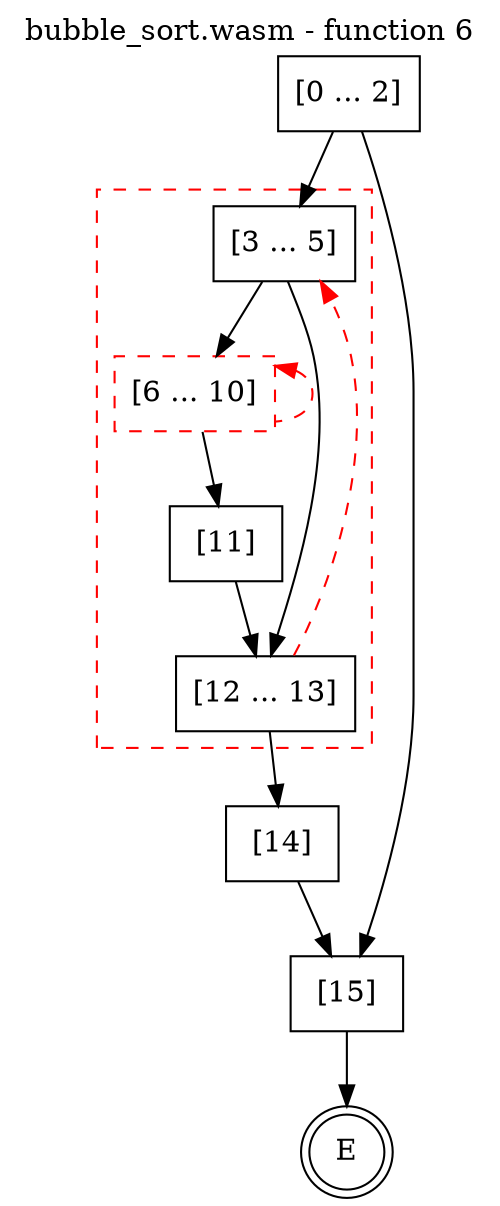digraph finite_state_machine {
    label = "bubble_sort.wasm - function 6"
    labelloc =  t
    labelfontsize = 16
    labelfontcolor = black
    labelfontname = "Helvetica"
    node [shape = doublecircle]; E ;
    node [shape = box];
    node [shape=box, color=black, style=solid] 0[label="[0 ... 2]"]
    subgraph cluster_3{
    label = "";
    style = dashed color = red;
    node [shape=box, color=black, style=solid] 3[label="[3 ... 5]"]
    node [shape=box, color=red, style=dashed] 6[label="[6 ... 10]"]
    node [shape=box, color=black, style=solid] 11[label="[11]"]
    node [shape=box, color=black, style=solid] 12[label="[12 ... 13]"]
    }
    node [shape=box, color=black, style=solid] 14[label="[14]"]
    node [shape=box, color=black, style=solid] 15[label="[15]"]
    0 -> 3;
    0 -> 15;
    3 -> 6;
    3 -> 12;
    6 -> 11;
    6 -> 6[style="dashed" color="red" dir=back];
    11 -> 12;
    12 -> 3[style="dashed" color="red"];
    12 -> 14;
    14 -> 15;
    15 -> E;
}
